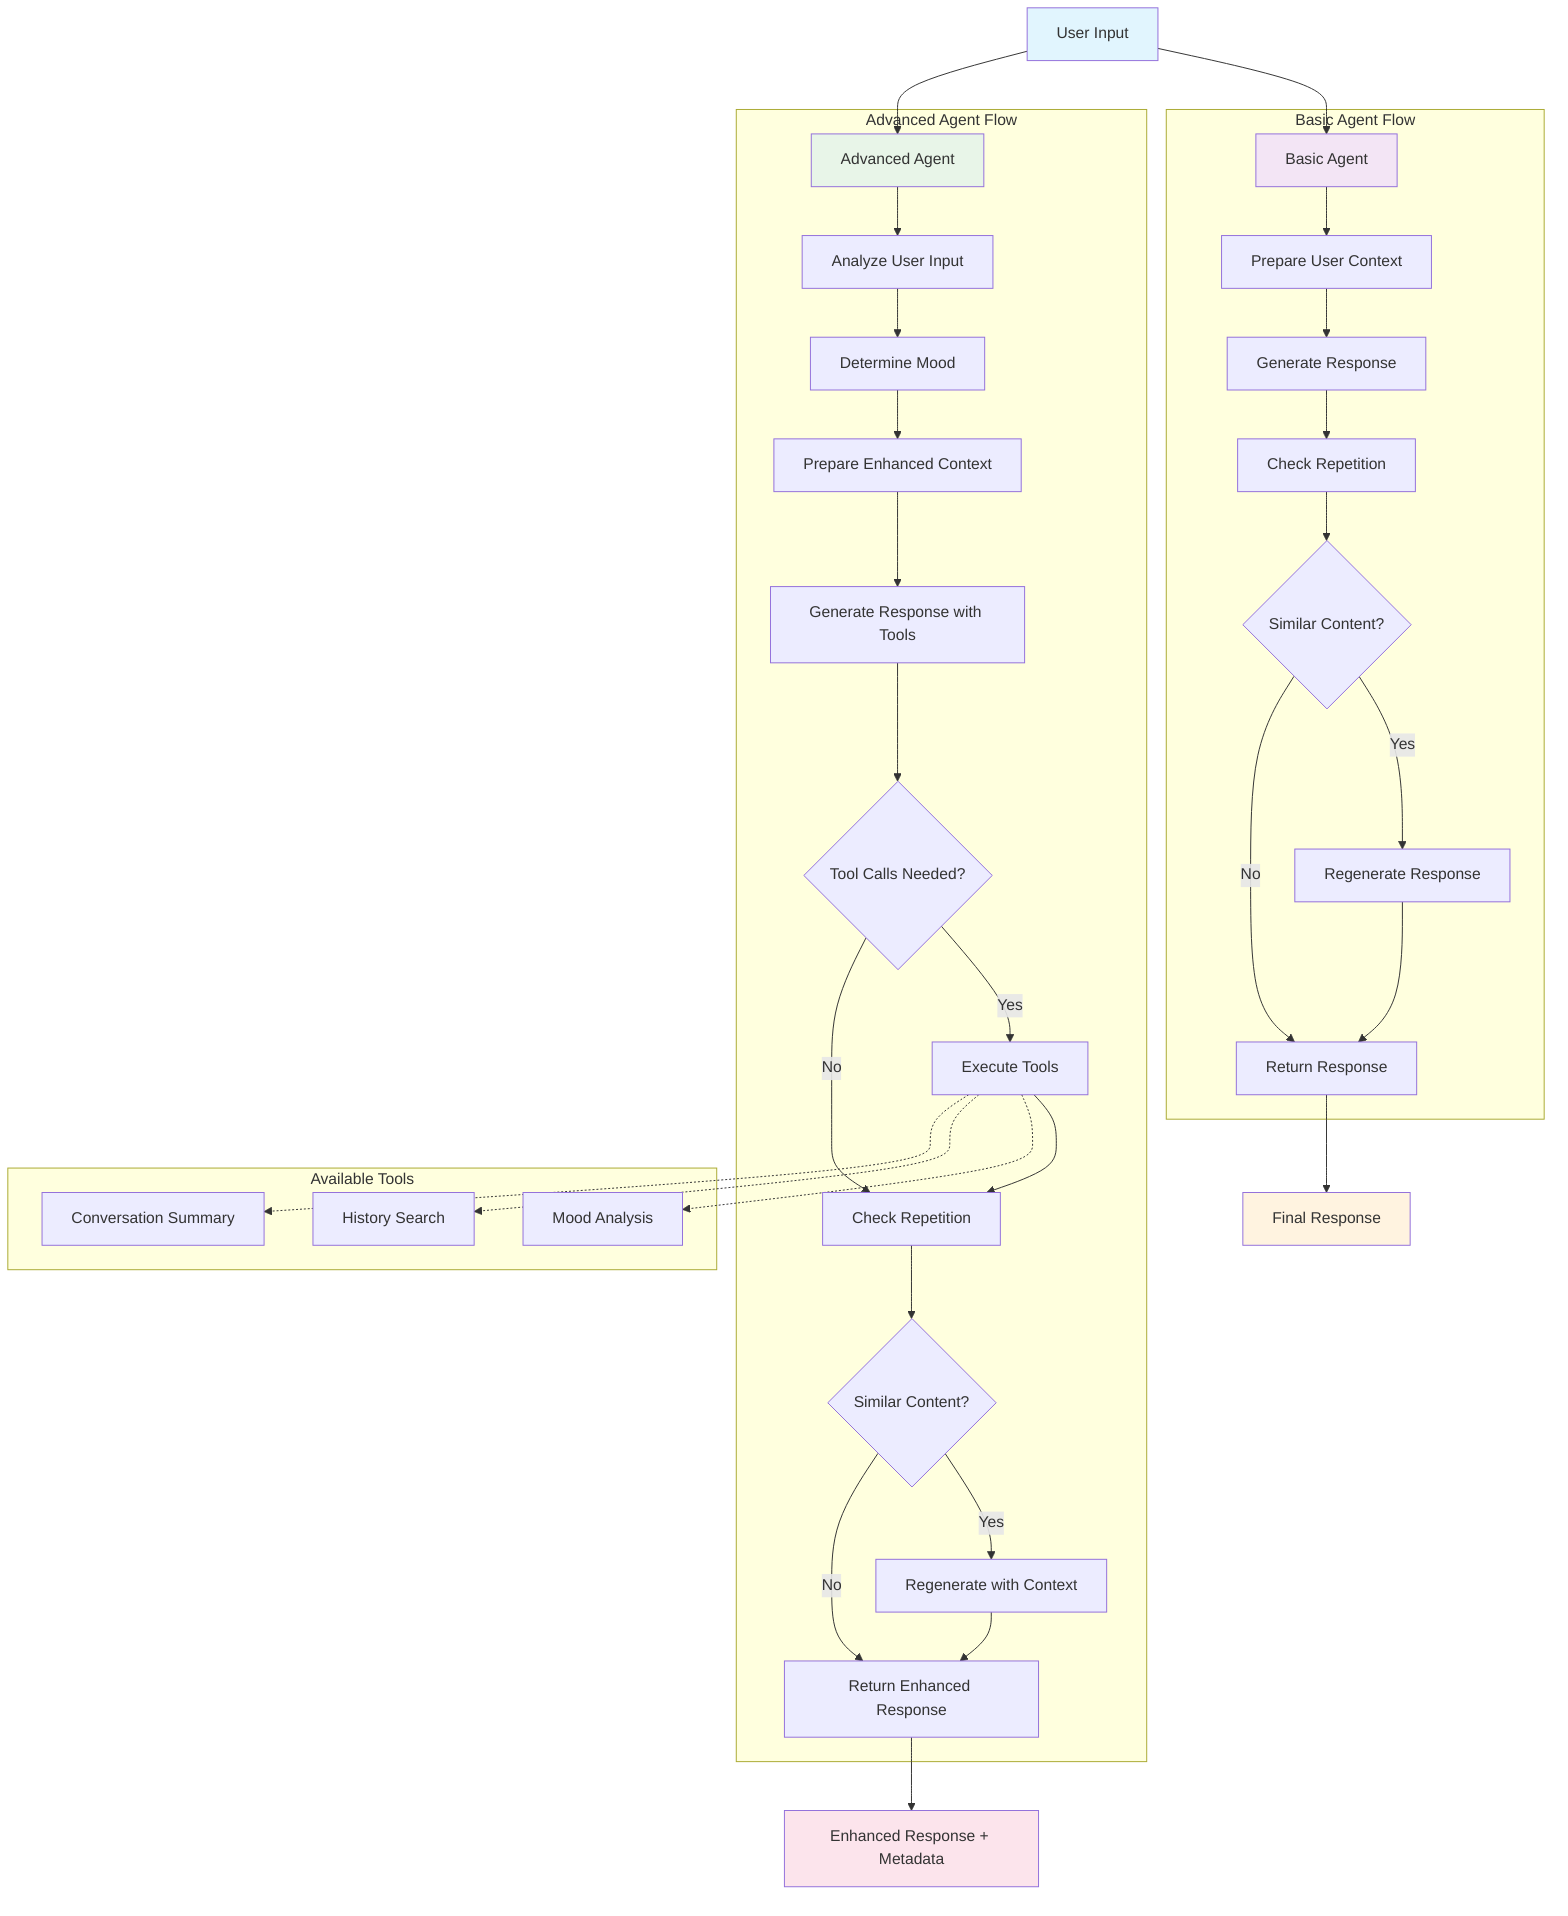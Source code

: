graph TD
    A["User Input"] --> B["Basic Agent"]
    A --> C["Advanced Agent"]
    
    subgraph "Basic Agent Flow"
        B --> B1["Prepare User Context"]
        B1 --> B2["Generate Response"]
        B2 --> B3["Check Repetition"]
        B3 --> B4{"Similar Content?"}
        B4 -->|Yes| B5["Regenerate Response"]
        B4 -->|No| B6["Return Response"]
        B5 --> B6
    end
    
    subgraph "Advanced Agent Flow"
        C --> C1["Analyze User Input"]
        C1 --> C2["Determine Mood"]
        C2 --> C3["Prepare Enhanced Context"]
        C3 --> C4["Generate Response with Tools"]
        C4 --> C5{"Tool Calls Needed?"}
        C5 -->|Yes| C6["Execute Tools"]
        C5 -->|No| C7["Check Repetition"]
        C6 --> C7
        C7 --> C8{"Similar Content?"}
        C8 -->|Yes| C9["Regenerate with Context"]
        C8 -->|No| C10["Return Enhanced Response"]
        C9 --> C10
    end
    
    subgraph "Available Tools"
        T1["Mood Analysis"]
        T2["History Search"]
        T3["Conversation Summary"]
    end
    
    C6 -.-> T1
    C6 -.-> T2
    C6 -.-> T3
    
    B6 --> D["Final Response"]
    C10 --> E["Enhanced Response + Metadata"]
    
    style A fill:#e1f5fe
    style B fill:#f3e5f5
    style C fill:#e8f5e8
    style D fill:#fff3e0
    style E fill:#fce4ec